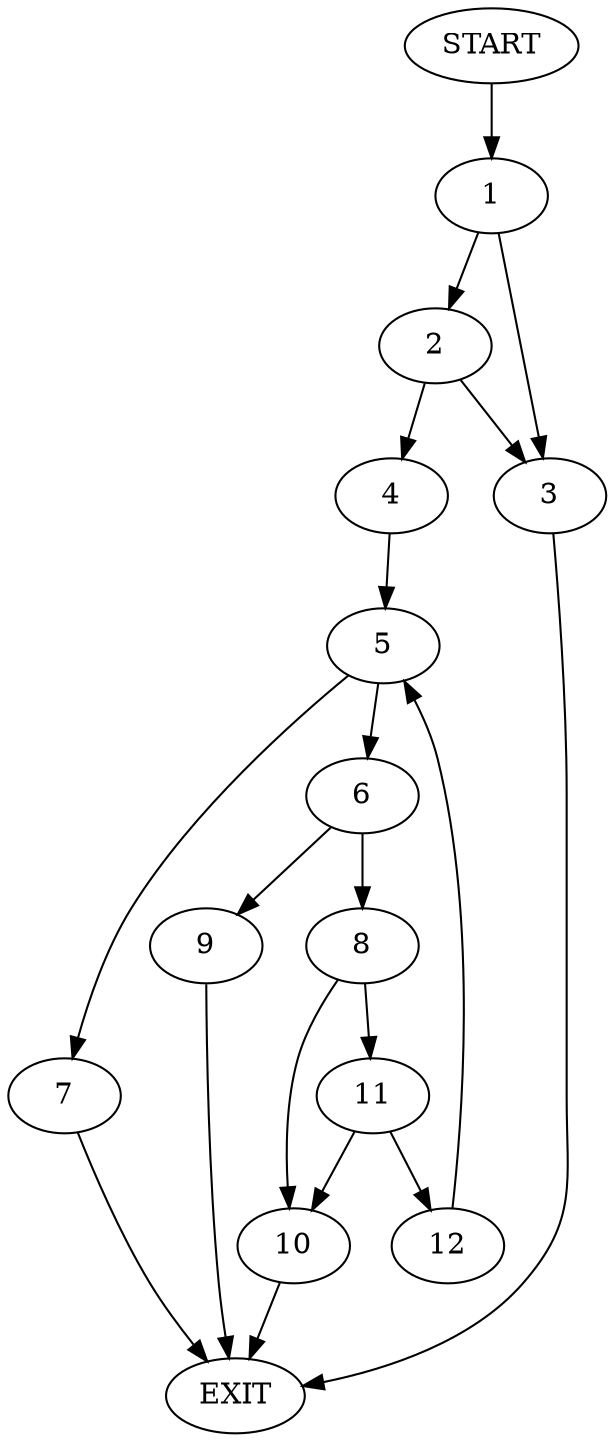 digraph {
0 [label="START"]
13 [label="EXIT"]
0 -> 1
1 -> 2
1 -> 3
2 -> 4
2 -> 3
3 -> 13
4 -> 5
5 -> 6
5 -> 7
7 -> 13
6 -> 8
6 -> 9
9 -> 13
8 -> 10
8 -> 11
10 -> 13
11 -> 10
11 -> 12
12 -> 5
}

